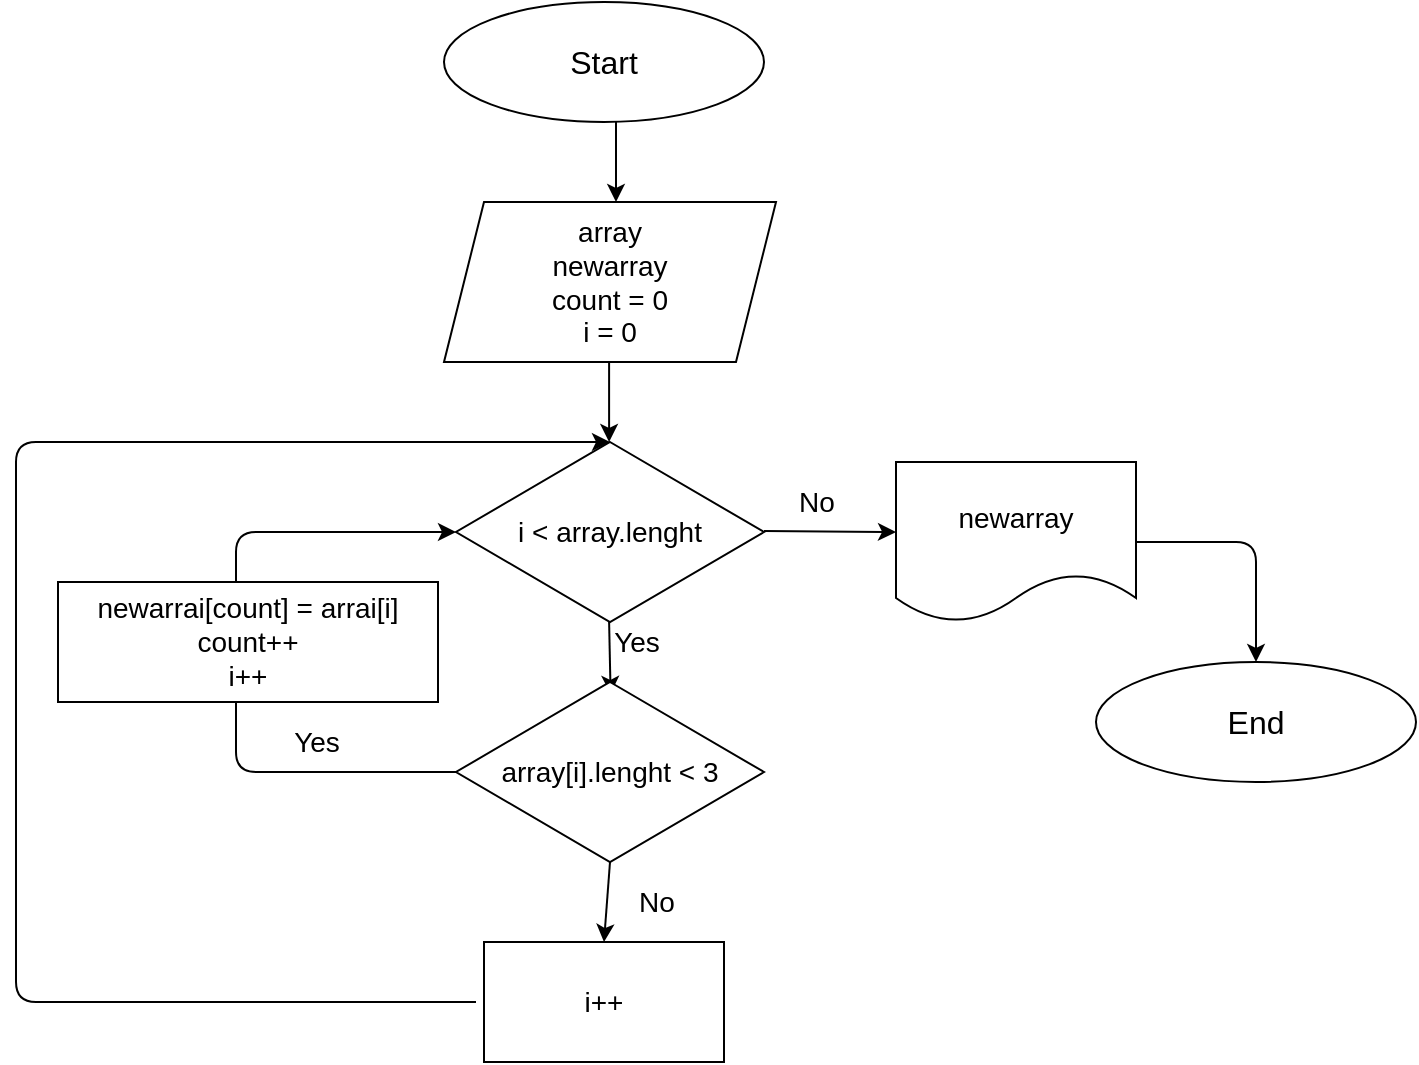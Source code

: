 <mxfile>
    <diagram id="LxM9ctAUyj70lWpZkFoi" name="Page-1">
        <mxGraphModel dx="706" dy="602" grid="1" gridSize="10" guides="1" tooltips="1" connect="1" arrows="1" fold="1" page="1" pageScale="1" pageWidth="827" pageHeight="1169" math="0" shadow="0">
            <root>
                <mxCell id="0"/>
                <mxCell id="1" parent="0"/>
                <mxCell id="2" value="&lt;font size=&quot;3&quot;&gt;Start&lt;/font&gt;" style="ellipse;whiteSpace=wrap;html=1;" vertex="1" parent="1">
                    <mxGeometry x="334" y="20" width="160" height="60" as="geometry"/>
                </mxCell>
                <mxCell id="3" value="array&lt;br&gt;newarray&lt;br&gt;count = 0&lt;br&gt;i = 0" style="shape=parallelogram;perimeter=parallelogramPerimeter;whiteSpace=wrap;html=1;fixedSize=1;fontSize=14;" vertex="1" parent="1">
                    <mxGeometry x="334" y="120" width="166" height="80" as="geometry"/>
                </mxCell>
                <mxCell id="4" value="" style="endArrow=classic;html=1;fontSize=14;" edge="1" parent="1">
                    <mxGeometry width="50" height="50" relative="1" as="geometry">
                        <mxPoint x="420" y="80" as="sourcePoint"/>
                        <mxPoint x="420" y="120" as="targetPoint"/>
                    </mxGeometry>
                </mxCell>
                <mxCell id="7" value="" style="endArrow=classic;html=1;fontSize=14;" edge="1" parent="1">
                    <mxGeometry width="50" height="50" relative="1" as="geometry">
                        <mxPoint x="416.55" y="200" as="sourcePoint"/>
                        <mxPoint x="416.55" y="240" as="targetPoint"/>
                    </mxGeometry>
                </mxCell>
                <mxCell id="8" value="i &amp;lt; array.lenght" style="rhombus;whiteSpace=wrap;html=1;fontSize=14;" vertex="1" parent="1">
                    <mxGeometry x="340" y="240" width="154" height="90" as="geometry"/>
                </mxCell>
                <mxCell id="10" value="" style="endArrow=classic;html=1;fontSize=14;" edge="1" parent="1">
                    <mxGeometry relative="1" as="geometry">
                        <mxPoint x="494" y="284.55" as="sourcePoint"/>
                        <mxPoint x="560" y="285" as="targetPoint"/>
                    </mxGeometry>
                </mxCell>
                <mxCell id="12" value="No" style="text;html=1;align=center;verticalAlign=middle;resizable=0;points=[];autosize=1;strokeColor=none;fillColor=none;fontSize=14;" vertex="1" parent="1">
                    <mxGeometry x="505" y="260" width="30" height="20" as="geometry"/>
                </mxCell>
                <mxCell id="13" value="" style="endArrow=classic;html=1;fontSize=14;entryX=0.698;entryY=-0.051;entryDx=0;entryDy=0;entryPerimeter=0;" edge="1" parent="1">
                    <mxGeometry width="50" height="50" relative="1" as="geometry">
                        <mxPoint x="416.55" y="330" as="sourcePoint"/>
                        <mxPoint x="417.31" y="365.92" as="targetPoint"/>
                    </mxGeometry>
                </mxCell>
                <mxCell id="16" value="array[i].lenght &amp;lt; 3" style="rhombus;whiteSpace=wrap;html=1;fontSize=14;" vertex="1" parent="1">
                    <mxGeometry x="340" y="360" width="154" height="90" as="geometry"/>
                </mxCell>
                <mxCell id="22" value="" style="endArrow=classic;html=1;fontSize=14;exitX=0;exitY=0.5;exitDx=0;exitDy=0;entryX=0;entryY=0.5;entryDx=0;entryDy=0;" edge="1" parent="1" source="16" target="8">
                    <mxGeometry relative="1" as="geometry">
                        <mxPoint x="180" y="390" as="sourcePoint"/>
                        <mxPoint x="280" y="390" as="targetPoint"/>
                        <Array as="points">
                            <mxPoint x="230" y="405"/>
                            <mxPoint x="230" y="285"/>
                        </Array>
                    </mxGeometry>
                </mxCell>
                <mxCell id="24" value="Yes" style="text;html=1;align=center;verticalAlign=middle;resizable=0;points=[];autosize=1;strokeColor=none;fillColor=none;fontSize=14;" vertex="1" parent="1">
                    <mxGeometry x="410" y="330" width="40" height="20" as="geometry"/>
                </mxCell>
                <mxCell id="25" value="newarrai[count] = arrai[i]&lt;br&gt;count++&lt;br&gt;i++" style="rounded=0;whiteSpace=wrap;html=1;fontSize=14;" vertex="1" parent="1">
                    <mxGeometry x="141" y="310" width="190" height="60" as="geometry"/>
                </mxCell>
                <mxCell id="33" style="edgeStyle=none;html=1;entryX=0.5;entryY=0;entryDx=0;entryDy=0;fontSize=14;exitX=1;exitY=0.5;exitDx=0;exitDy=0;" edge="1" parent="1" source="26" target="32">
                    <mxGeometry relative="1" as="geometry">
                        <Array as="points">
                            <mxPoint x="740" y="290"/>
                        </Array>
                    </mxGeometry>
                </mxCell>
                <mxCell id="26" value="newarray" style="shape=document;whiteSpace=wrap;html=1;boundedLbl=1;fontSize=14;" vertex="1" parent="1">
                    <mxGeometry x="560" y="250" width="120" height="80" as="geometry"/>
                </mxCell>
                <mxCell id="32" value="&lt;font size=&quot;3&quot;&gt;End&lt;/font&gt;" style="ellipse;whiteSpace=wrap;html=1;" vertex="1" parent="1">
                    <mxGeometry x="660" y="350" width="160" height="60" as="geometry"/>
                </mxCell>
                <mxCell id="34" value="Yes" style="text;html=1;align=center;verticalAlign=middle;resizable=0;points=[];autosize=1;strokeColor=none;fillColor=none;fontSize=14;" vertex="1" parent="1">
                    <mxGeometry x="250" y="380" width="40" height="20" as="geometry"/>
                </mxCell>
                <mxCell id="35" value="" style="endArrow=classic;html=1;fontSize=14;exitX=0.5;exitY=1;exitDx=0;exitDy=0;entryX=0.5;entryY=0;entryDx=0;entryDy=0;" edge="1" parent="1" source="16" target="36">
                    <mxGeometry width="50" height="50" relative="1" as="geometry">
                        <mxPoint x="420" y="530" as="sourcePoint"/>
                        <mxPoint x="420" y="490" as="targetPoint"/>
                        <Array as="points"/>
                    </mxGeometry>
                </mxCell>
                <mxCell id="36" value="i++" style="rounded=0;whiteSpace=wrap;html=1;fontSize=14;" vertex="1" parent="1">
                    <mxGeometry x="354" y="490" width="120" height="60" as="geometry"/>
                </mxCell>
                <mxCell id="38" value="" style="endArrow=classic;html=1;fontSize=14;entryX=0.5;entryY=0;entryDx=0;entryDy=0;" edge="1" parent="1" target="8">
                    <mxGeometry width="50" height="50" relative="1" as="geometry">
                        <mxPoint x="350" y="520" as="sourcePoint"/>
                        <mxPoint x="480" y="260" as="targetPoint"/>
                        <Array as="points">
                            <mxPoint x="120" y="520"/>
                            <mxPoint x="120" y="240"/>
                        </Array>
                    </mxGeometry>
                </mxCell>
                <mxCell id="39" value="No" style="text;html=1;align=center;verticalAlign=middle;resizable=0;points=[];autosize=1;strokeColor=none;fillColor=none;fontSize=14;" vertex="1" parent="1">
                    <mxGeometry x="425" y="460" width="30" height="20" as="geometry"/>
                </mxCell>
            </root>
        </mxGraphModel>
    </diagram>
</mxfile>